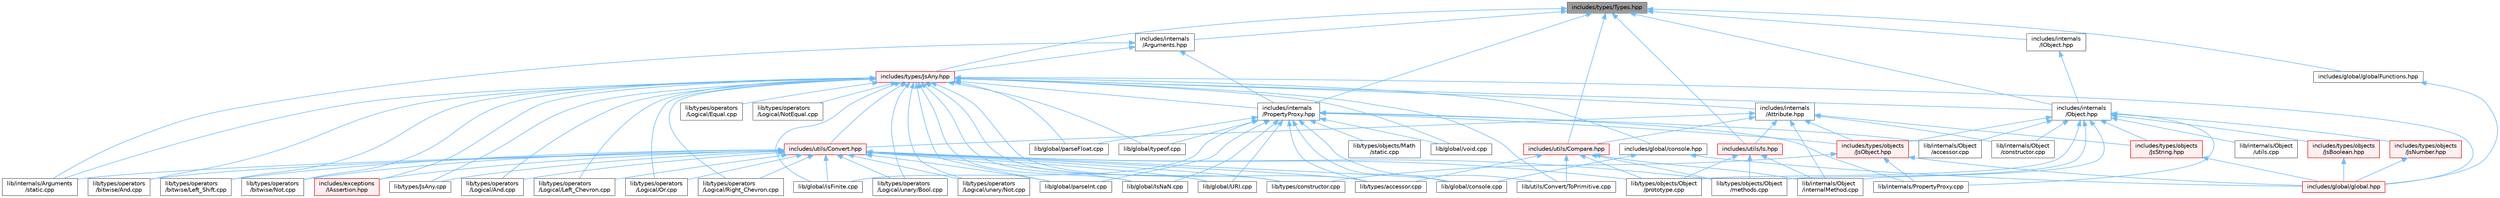 digraph "includes/types/Types.hpp"
{
 // LATEX_PDF_SIZE
  bgcolor="transparent";
  edge [fontname=Helvetica,fontsize=10,labelfontname=Helvetica,labelfontsize=10];
  node [fontname=Helvetica,fontsize=10,shape=box,height=0.2,width=0.4];
  Node1 [id="Node000001",label="includes/types/Types.hpp",height=0.2,width=0.4,color="gray40", fillcolor="grey60", style="filled", fontcolor="black",tooltip=" "];
  Node1 -> Node2 [id="edge1_Node000001_Node000002",dir="back",color="steelblue1",style="solid",tooltip=" "];
  Node2 [id="Node000002",label="includes/global/globalFunctions.hpp",height=0.2,width=0.4,color="grey40", fillcolor="white", style="filled",URL="$globalFunctions_8hpp.html",tooltip=" "];
  Node2 -> Node3 [id="edge2_Node000002_Node000003",dir="back",color="steelblue1",style="solid",tooltip=" "];
  Node3 [id="Node000003",label="includes/global/global.hpp",height=0.2,width=0.4,color="red", fillcolor="#FFF0F0", style="filled",URL="$global_8hpp.html",tooltip=" "];
  Node1 -> Node6 [id="edge3_Node000001_Node000006",dir="back",color="steelblue1",style="solid",tooltip=" "];
  Node6 [id="Node000006",label="includes/internals\l/Arguments.hpp",height=0.2,width=0.4,color="grey40", fillcolor="white", style="filled",URL="$Arguments_8hpp.html",tooltip=" "];
  Node6 -> Node7 [id="edge4_Node000006_Node000007",dir="back",color="steelblue1",style="solid",tooltip=" "];
  Node7 [id="Node000007",label="includes/internals\l/PropertyProxy.hpp",height=0.2,width=0.4,color="grey40", fillcolor="white", style="filled",URL="$PropertyProxy_8hpp.html",tooltip=" "];
  Node7 -> Node8 [id="edge5_Node000007_Node000008",dir="back",color="steelblue1",style="solid",tooltip=" "];
  Node8 [id="Node000008",label="includes/types/objects\l/JsObject.hpp",height=0.2,width=0.4,color="red", fillcolor="#FFF0F0", style="filled",URL="$JsObject_8hpp.html",tooltip=" "];
  Node8 -> Node3 [id="edge6_Node000008_Node000003",dir="back",color="steelblue1",style="solid",tooltip=" "];
  Node8 -> Node25 [id="edge7_Node000008_Node000025",dir="back",color="steelblue1",style="solid",tooltip=" "];
  Node25 [id="Node000025",label="lib/internals/PropertyProxy.cpp",height=0.2,width=0.4,color="grey40", fillcolor="white", style="filled",URL="$PropertyProxy_8cpp.html",tooltip=" "];
  Node8 -> Node26 [id="edge8_Node000008_Node000026",dir="back",color="steelblue1",style="solid",tooltip=" "];
  Node26 [id="Node000026",label="lib/types/constructor.cpp",height=0.2,width=0.4,color="grey40", fillcolor="white", style="filled",URL="$types_2constructor_8cpp.html",tooltip=" "];
  Node7 -> Node32 [id="edge9_Node000007_Node000032",dir="back",color="steelblue1",style="solid",tooltip=" "];
  Node32 [id="Node000032",label="lib/global/IsNaN.cpp",height=0.2,width=0.4,color="grey40", fillcolor="white", style="filled",URL="$IsNaN_8cpp.html",tooltip=" "];
  Node7 -> Node33 [id="edge10_Node000007_Node000033",dir="back",color="steelblue1",style="solid",tooltip=" "];
  Node33 [id="Node000033",label="lib/global/URI.cpp",height=0.2,width=0.4,color="grey40", fillcolor="white", style="filled",URL="$URI_8cpp.html",tooltip=" "];
  Node7 -> Node34 [id="edge11_Node000007_Node000034",dir="back",color="steelblue1",style="solid",tooltip=" "];
  Node34 [id="Node000034",label="lib/global/console.cpp",height=0.2,width=0.4,color="grey40", fillcolor="white", style="filled",URL="$console_8cpp.html",tooltip=" "];
  Node7 -> Node35 [id="edge12_Node000007_Node000035",dir="back",color="steelblue1",style="solid",tooltip=" "];
  Node35 [id="Node000035",label="lib/global/isFinite.cpp",height=0.2,width=0.4,color="grey40", fillcolor="white", style="filled",URL="$isFinite_8cpp.html",tooltip=" "];
  Node7 -> Node36 [id="edge13_Node000007_Node000036",dir="back",color="steelblue1",style="solid",tooltip=" "];
  Node36 [id="Node000036",label="lib/global/parseFloat.cpp",height=0.2,width=0.4,color="grey40", fillcolor="white", style="filled",URL="$parseFloat_8cpp.html",tooltip=" "];
  Node7 -> Node37 [id="edge14_Node000007_Node000037",dir="back",color="steelblue1",style="solid",tooltip=" "];
  Node37 [id="Node000037",label="lib/global/parseInt.cpp",height=0.2,width=0.4,color="grey40", fillcolor="white", style="filled",URL="$parseInt_8cpp.html",tooltip=" "];
  Node7 -> Node38 [id="edge15_Node000007_Node000038",dir="back",color="steelblue1",style="solid",tooltip=" "];
  Node38 [id="Node000038",label="lib/global/typeof.cpp",height=0.2,width=0.4,color="grey40", fillcolor="white", style="filled",URL="$typeof_8cpp.html",tooltip=" "];
  Node7 -> Node39 [id="edge16_Node000007_Node000039",dir="back",color="steelblue1",style="solid",tooltip=" "];
  Node39 [id="Node000039",label="lib/global/void.cpp",height=0.2,width=0.4,color="grey40", fillcolor="white", style="filled",URL="$void_8cpp.html",tooltip=" "];
  Node7 -> Node40 [id="edge17_Node000007_Node000040",dir="back",color="steelblue1",style="solid",tooltip=" "];
  Node40 [id="Node000040",label="lib/internals/Object\l/accessor.cpp",height=0.2,width=0.4,color="grey40", fillcolor="white", style="filled",URL="$internals_2Object_2accessor_8cpp.html",tooltip=" "];
  Node7 -> Node25 [id="edge18_Node000007_Node000025",dir="back",color="steelblue1",style="solid",tooltip=" "];
  Node7 -> Node13 [id="edge19_Node000007_Node000013",dir="back",color="steelblue1",style="solid",tooltip=" "];
  Node13 [id="Node000013",label="lib/types/accessor.cpp",height=0.2,width=0.4,color="grey40", fillcolor="white", style="filled",URL="$types_2accessor_8cpp.html",tooltip=" "];
  Node7 -> Node41 [id="edge20_Node000007_Node000041",dir="back",color="steelblue1",style="solid",tooltip=" "];
  Node41 [id="Node000041",label="lib/types/objects/Math\l/static.cpp",height=0.2,width=0.4,color="grey40", fillcolor="white", style="filled",URL="$types_2objects_2Math_2static_8cpp.html",tooltip=" "];
  Node7 -> Node42 [id="edge21_Node000007_Node000042",dir="back",color="steelblue1",style="solid",tooltip=" "];
  Node42 [id="Node000042",label="lib/utils/Convert/ToPrimitive.cpp",height=0.2,width=0.4,color="grey40", fillcolor="white", style="filled",URL="$ToPrimitive_8cpp.html",tooltip=" "];
  Node6 -> Node43 [id="edge22_Node000006_Node000043",dir="back",color="steelblue1",style="solid",tooltip=" "];
  Node43 [id="Node000043",label="includes/types/JsAny.hpp",height=0.2,width=0.4,color="red", fillcolor="#FFF0F0", style="filled",URL="$JsAny_8hpp.html",tooltip=" "];
  Node43 -> Node44 [id="edge23_Node000043_Node000044",dir="back",color="steelblue1",style="solid",tooltip=" "];
  Node44 [id="Node000044",label="includes/exceptions\l/IAssertion.hpp",height=0.2,width=0.4,color="red", fillcolor="#FFF0F0", style="filled",URL="$IAssertion_8hpp.html",tooltip=" "];
  Node43 -> Node47 [id="edge24_Node000043_Node000047",dir="back",color="steelblue1",style="solid",tooltip=" "];
  Node47 [id="Node000047",label="includes/global/console.hpp",height=0.2,width=0.4,color="grey40", fillcolor="white", style="filled",URL="$console_8hpp.html",tooltip=" "];
  Node47 -> Node3 [id="edge25_Node000047_Node000003",dir="back",color="steelblue1",style="solid",tooltip=" "];
  Node47 -> Node34 [id="edge26_Node000047_Node000034",dir="back",color="steelblue1",style="solid",tooltip=" "];
  Node43 -> Node3 [id="edge27_Node000043_Node000003",dir="back",color="steelblue1",style="solid",tooltip=" "];
  Node43 -> Node48 [id="edge28_Node000043_Node000048",dir="back",color="steelblue1",style="solid",tooltip=" "];
  Node48 [id="Node000048",label="includes/internals\l/Attribute.hpp",height=0.2,width=0.4,color="grey40", fillcolor="white", style="filled",URL="$Attribute_8hpp.html",tooltip=" "];
  Node48 -> Node8 [id="edge29_Node000048_Node000008",dir="back",color="steelblue1",style="solid",tooltip=" "];
  Node48 -> Node49 [id="edge30_Node000048_Node000049",dir="back",color="steelblue1",style="solid",tooltip=" "];
  Node49 [id="Node000049",label="includes/types/objects\l/JsString.hpp",height=0.2,width=0.4,color="red", fillcolor="#FFF0F0", style="filled",URL="$JsString_8hpp.html",tooltip=" "];
  Node49 -> Node3 [id="edge31_Node000049_Node000003",dir="back",color="steelblue1",style="solid",tooltip=" "];
  Node48 -> Node52 [id="edge32_Node000048_Node000052",dir="back",color="steelblue1",style="solid",tooltip=" "];
  Node52 [id="Node000052",label="includes/utils/Compare.hpp",height=0.2,width=0.4,color="red", fillcolor="#FFF0F0", style="filled",URL="$Compare_8hpp.html",tooltip=" "];
  Node52 -> Node53 [id="edge33_Node000052_Node000053",dir="back",color="steelblue1",style="solid",tooltip=" "];
  Node53 [id="Node000053",label="lib/internals/Object\l/internalMethod.cpp",height=0.2,width=0.4,color="grey40", fillcolor="white", style="filled",URL="$internalMethod_8cpp.html",tooltip=" "];
  Node52 -> Node13 [id="edge34_Node000052_Node000013",dir="back",color="steelblue1",style="solid",tooltip=" "];
  Node52 -> Node20 [id="edge35_Node000052_Node000020",dir="back",color="steelblue1",style="solid",tooltip=" "];
  Node20 [id="Node000020",label="lib/types/objects/Object\l/methods.cpp",height=0.2,width=0.4,color="grey40", fillcolor="white", style="filled",URL="$Object_2methods_8cpp.html",tooltip=" "];
  Node52 -> Node21 [id="edge36_Node000052_Node000021",dir="back",color="steelblue1",style="solid",tooltip=" "];
  Node21 [id="Node000021",label="lib/types/objects/Object\l/prototype.cpp",height=0.2,width=0.4,color="grey40", fillcolor="white", style="filled",URL="$Object_2prototype_8cpp.html",tooltip=" "];
  Node52 -> Node42 [id="edge37_Node000052_Node000042",dir="back",color="steelblue1",style="solid",tooltip=" "];
  Node48 -> Node54 [id="edge38_Node000048_Node000054",dir="back",color="steelblue1",style="solid",tooltip=" "];
  Node54 [id="Node000054",label="includes/utils/Convert.hpp",height=0.2,width=0.4,color="red", fillcolor="#FFF0F0", style="filled",URL="$Convert_8hpp.html",tooltip=" "];
  Node54 -> Node44 [id="edge39_Node000054_Node000044",dir="back",color="steelblue1",style="solid",tooltip=" "];
  Node54 -> Node32 [id="edge40_Node000054_Node000032",dir="back",color="steelblue1",style="solid",tooltip=" "];
  Node54 -> Node33 [id="edge41_Node000054_Node000033",dir="back",color="steelblue1",style="solid",tooltip=" "];
  Node54 -> Node34 [id="edge42_Node000054_Node000034",dir="back",color="steelblue1",style="solid",tooltip=" "];
  Node54 -> Node35 [id="edge43_Node000054_Node000035",dir="back",color="steelblue1",style="solid",tooltip=" "];
  Node54 -> Node37 [id="edge44_Node000054_Node000037",dir="back",color="steelblue1",style="solid",tooltip=" "];
  Node54 -> Node12 [id="edge45_Node000054_Node000012",dir="back",color="steelblue1",style="solid",tooltip=" "];
  Node12 [id="Node000012",label="lib/internals/Arguments\l/static.cpp",height=0.2,width=0.4,color="grey40", fillcolor="white", style="filled",URL="$internals_2Arguments_2static_8cpp.html",tooltip=" "];
  Node54 -> Node56 [id="edge46_Node000054_Node000056",dir="back",color="steelblue1",style="solid",tooltip=" "];
  Node56 [id="Node000056",label="lib/types/JsAny.cpp",height=0.2,width=0.4,color="grey40", fillcolor="white", style="filled",URL="$JsAny_8cpp.html",tooltip=" "];
  Node54 -> Node13 [id="edge47_Node000054_Node000013",dir="back",color="steelblue1",style="solid",tooltip=" "];
  Node54 -> Node26 [id="edge48_Node000054_Node000026",dir="back",color="steelblue1",style="solid",tooltip=" "];
  Node54 -> Node20 [id="edge49_Node000054_Node000020",dir="back",color="steelblue1",style="solid",tooltip=" "];
  Node54 -> Node21 [id="edge50_Node000054_Node000021",dir="back",color="steelblue1",style="solid",tooltip=" "];
  Node54 -> Node59 [id="edge51_Node000054_Node000059",dir="back",color="steelblue1",style="solid",tooltip=" "];
  Node59 [id="Node000059",label="lib/types/operators\l/Logical/And.cpp",height=0.2,width=0.4,color="grey40", fillcolor="white", style="filled",URL="$Logical_2And_8cpp.html",tooltip=" "];
  Node54 -> Node60 [id="edge52_Node000054_Node000060",dir="back",color="steelblue1",style="solid",tooltip=" "];
  Node60 [id="Node000060",label="lib/types/operators\l/Logical/Left_Chevron.cpp",height=0.2,width=0.4,color="grey40", fillcolor="white", style="filled",URL="$Logical_2Left__Chevron_8cpp.html",tooltip=" "];
  Node54 -> Node61 [id="edge53_Node000054_Node000061",dir="back",color="steelblue1",style="solid",tooltip=" "];
  Node61 [id="Node000061",label="lib/types/operators\l/Logical/Or.cpp",height=0.2,width=0.4,color="grey40", fillcolor="white", style="filled",URL="$Logical_2Or_8cpp.html",tooltip=" "];
  Node54 -> Node62 [id="edge54_Node000054_Node000062",dir="back",color="steelblue1",style="solid",tooltip=" "];
  Node62 [id="Node000062",label="lib/types/operators\l/Logical/Right_Chevron.cpp",height=0.2,width=0.4,color="grey40", fillcolor="white", style="filled",URL="$Logical_2Right__Chevron_8cpp.html",tooltip=" "];
  Node54 -> Node63 [id="edge55_Node000054_Node000063",dir="back",color="steelblue1",style="solid",tooltip=" "];
  Node63 [id="Node000063",label="lib/types/operators\l/Logical/unary/Bool.cpp",height=0.2,width=0.4,color="grey40", fillcolor="white", style="filled",URL="$Bool_8cpp.html",tooltip=" "];
  Node54 -> Node64 [id="edge56_Node000054_Node000064",dir="back",color="steelblue1",style="solid",tooltip=" "];
  Node64 [id="Node000064",label="lib/types/operators\l/Logical/unary/Not.cpp",height=0.2,width=0.4,color="grey40", fillcolor="white", style="filled",URL="$Logical_2unary_2Not_8cpp.html",tooltip=" "];
  Node54 -> Node65 [id="edge57_Node000054_Node000065",dir="back",color="steelblue1",style="solid",tooltip=" "];
  Node65 [id="Node000065",label="lib/types/operators\l/bitwise/And.cpp",height=0.2,width=0.4,color="grey40", fillcolor="white", style="filled",URL="$bitwise_2And_8cpp.html",tooltip=" "];
  Node54 -> Node66 [id="edge58_Node000054_Node000066",dir="back",color="steelblue1",style="solid",tooltip=" "];
  Node66 [id="Node000066",label="lib/types/operators\l/bitwise/Left_Shift.cpp",height=0.2,width=0.4,color="grey40", fillcolor="white", style="filled",URL="$Left__Shift_8cpp.html",tooltip=" "];
  Node54 -> Node67 [id="edge59_Node000054_Node000067",dir="back",color="steelblue1",style="solid",tooltip=" "];
  Node67 [id="Node000067",label="lib/types/operators\l/bitwise/Not.cpp",height=0.2,width=0.4,color="grey40", fillcolor="white", style="filled",URL="$bitwise_2Not_8cpp.html",tooltip=" "];
  Node48 -> Node85 [id="edge60_Node000048_Node000085",dir="back",color="steelblue1",style="solid",tooltip=" "];
  Node85 [id="Node000085",label="includes/utils/Is.hpp",height=0.2,width=0.4,color="red", fillcolor="#FFF0F0", style="filled",URL="$Is_8hpp.html",tooltip=" "];
  Node85 -> Node53 [id="edge61_Node000085_Node000053",dir="back",color="steelblue1",style="solid",tooltip=" "];
  Node85 -> Node20 [id="edge62_Node000085_Node000020",dir="back",color="steelblue1",style="solid",tooltip=" "];
  Node85 -> Node21 [id="edge63_Node000085_Node000021",dir="back",color="steelblue1",style="solid",tooltip=" "];
  Node48 -> Node86 [id="edge64_Node000048_Node000086",dir="back",color="steelblue1",style="solid",tooltip=" "];
  Node86 [id="Node000086",label="lib/internals/Object\l/constructor.cpp",height=0.2,width=0.4,color="grey40", fillcolor="white", style="filled",URL="$internals_2Object_2constructor_8cpp.html",tooltip=" "];
  Node48 -> Node53 [id="edge65_Node000048_Node000053",dir="back",color="steelblue1",style="solid",tooltip=" "];
  Node43 -> Node87 [id="edge66_Node000043_Node000087",dir="back",color="steelblue1",style="solid",tooltip=" "];
  Node87 [id="Node000087",label="includes/internals\l/Object.hpp",height=0.2,width=0.4,color="grey40", fillcolor="white", style="filled",URL="$Object_8hpp.html",tooltip=" "];
  Node87 -> Node88 [id="edge67_Node000087_Node000088",dir="back",color="steelblue1",style="solid",tooltip=" "];
  Node88 [id="Node000088",label="includes/types/objects\l/JsBoolean.hpp",height=0.2,width=0.4,color="red", fillcolor="#FFF0F0", style="filled",URL="$JsBoolean_8hpp.html",tooltip=" "];
  Node88 -> Node3 [id="edge68_Node000088_Node000003",dir="back",color="steelblue1",style="solid",tooltip=" "];
  Node87 -> Node89 [id="edge69_Node000087_Node000089",dir="back",color="steelblue1",style="solid",tooltip=" "];
  Node89 [id="Node000089",label="includes/types/objects\l/JsNumber.hpp",height=0.2,width=0.4,color="red", fillcolor="#FFF0F0", style="filled",URL="$JsNumber_8hpp.html",tooltip=" "];
  Node89 -> Node3 [id="edge70_Node000089_Node000003",dir="back",color="steelblue1",style="solid",tooltip=" "];
  Node87 -> Node8 [id="edge71_Node000087_Node000008",dir="back",color="steelblue1",style="solid",tooltip=" "];
  Node87 -> Node49 [id="edge72_Node000087_Node000049",dir="back",color="steelblue1",style="solid",tooltip=" "];
  Node87 -> Node40 [id="edge73_Node000087_Node000040",dir="back",color="steelblue1",style="solid",tooltip=" "];
  Node87 -> Node86 [id="edge74_Node000087_Node000086",dir="back",color="steelblue1",style="solid",tooltip=" "];
  Node87 -> Node53 [id="edge75_Node000087_Node000053",dir="back",color="steelblue1",style="solid",tooltip=" "];
  Node87 -> Node90 [id="edge76_Node000087_Node000090",dir="back",color="steelblue1",style="solid",tooltip=" "];
  Node90 [id="Node000090",label="lib/internals/Object\l/utils.cpp",height=0.2,width=0.4,color="grey40", fillcolor="white", style="filled",URL="$utils_8cpp.html",tooltip=" "];
  Node87 -> Node25 [id="edge77_Node000087_Node000025",dir="back",color="steelblue1",style="solid",tooltip=" "];
  Node87 -> Node20 [id="edge78_Node000087_Node000020",dir="back",color="steelblue1",style="solid",tooltip=" "];
  Node87 -> Node21 [id="edge79_Node000087_Node000021",dir="back",color="steelblue1",style="solid",tooltip=" "];
  Node43 -> Node7 [id="edge80_Node000043_Node000007",dir="back",color="steelblue1",style="solid",tooltip=" "];
  Node43 -> Node54 [id="edge81_Node000043_Node000054",dir="back",color="steelblue1",style="solid",tooltip=" "];
  Node43 -> Node32 [id="edge82_Node000043_Node000032",dir="back",color="steelblue1",style="solid",tooltip=" "];
  Node43 -> Node33 [id="edge83_Node000043_Node000033",dir="back",color="steelblue1",style="solid",tooltip=" "];
  Node43 -> Node35 [id="edge84_Node000043_Node000035",dir="back",color="steelblue1",style="solid",tooltip=" "];
  Node43 -> Node36 [id="edge85_Node000043_Node000036",dir="back",color="steelblue1",style="solid",tooltip=" "];
  Node43 -> Node37 [id="edge86_Node000043_Node000037",dir="back",color="steelblue1",style="solid",tooltip=" "];
  Node43 -> Node38 [id="edge87_Node000043_Node000038",dir="back",color="steelblue1",style="solid",tooltip=" "];
  Node43 -> Node39 [id="edge88_Node000043_Node000039",dir="back",color="steelblue1",style="solid",tooltip=" "];
  Node43 -> Node12 [id="edge89_Node000043_Node000012",dir="back",color="steelblue1",style="solid",tooltip=" "];
  Node43 -> Node56 [id="edge90_Node000043_Node000056",dir="back",color="steelblue1",style="solid",tooltip=" "];
  Node43 -> Node13 [id="edge91_Node000043_Node000013",dir="back",color="steelblue1",style="solid",tooltip=" "];
  Node43 -> Node26 [id="edge92_Node000043_Node000026",dir="back",color="steelblue1",style="solid",tooltip=" "];
  Node43 -> Node59 [id="edge93_Node000043_Node000059",dir="back",color="steelblue1",style="solid",tooltip=" "];
  Node43 -> Node91 [id="edge94_Node000043_Node000091",dir="back",color="steelblue1",style="solid",tooltip=" "];
  Node91 [id="Node000091",label="lib/types/operators\l/Logical/Equal.cpp",height=0.2,width=0.4,color="grey40", fillcolor="white", style="filled",URL="$Equal_8cpp.html",tooltip=" "];
  Node43 -> Node60 [id="edge95_Node000043_Node000060",dir="back",color="steelblue1",style="solid",tooltip=" "];
  Node43 -> Node92 [id="edge96_Node000043_Node000092",dir="back",color="steelblue1",style="solid",tooltip=" "];
  Node92 [id="Node000092",label="lib/types/operators\l/Logical/NotEqual.cpp",height=0.2,width=0.4,color="grey40", fillcolor="white", style="filled",URL="$NotEqual_8cpp.html",tooltip=" "];
  Node43 -> Node61 [id="edge97_Node000043_Node000061",dir="back",color="steelblue1",style="solid",tooltip=" "];
  Node43 -> Node62 [id="edge98_Node000043_Node000062",dir="back",color="steelblue1",style="solid",tooltip=" "];
  Node43 -> Node63 [id="edge99_Node000043_Node000063",dir="back",color="steelblue1",style="solid",tooltip=" "];
  Node43 -> Node64 [id="edge100_Node000043_Node000064",dir="back",color="steelblue1",style="solid",tooltip=" "];
  Node43 -> Node65 [id="edge101_Node000043_Node000065",dir="back",color="steelblue1",style="solid",tooltip=" "];
  Node43 -> Node66 [id="edge102_Node000043_Node000066",dir="back",color="steelblue1",style="solid",tooltip=" "];
  Node43 -> Node67 [id="edge103_Node000043_Node000067",dir="back",color="steelblue1",style="solid",tooltip=" "];
  Node43 -> Node42 [id="edge104_Node000043_Node000042",dir="back",color="steelblue1",style="solid",tooltip=" "];
  Node6 -> Node12 [id="edge105_Node000006_Node000012",dir="back",color="steelblue1",style="solid",tooltip=" "];
  Node1 -> Node97 [id="edge106_Node000001_Node000097",dir="back",color="steelblue1",style="solid",tooltip=" "];
  Node97 [id="Node000097",label="includes/internals\l/IObject.hpp",height=0.2,width=0.4,color="grey40", fillcolor="white", style="filled",URL="$IObject_8hpp.html",tooltip=" "];
  Node97 -> Node87 [id="edge107_Node000097_Node000087",dir="back",color="steelblue1",style="solid",tooltip=" "];
  Node1 -> Node87 [id="edge108_Node000001_Node000087",dir="back",color="steelblue1",style="solid",tooltip=" "];
  Node1 -> Node7 [id="edge109_Node000001_Node000007",dir="back",color="steelblue1",style="solid",tooltip=" "];
  Node1 -> Node43 [id="edge110_Node000001_Node000043",dir="back",color="steelblue1",style="solid",tooltip=" "];
  Node1 -> Node52 [id="edge111_Node000001_Node000052",dir="back",color="steelblue1",style="solid",tooltip=" "];
  Node1 -> Node85 [id="edge112_Node000001_Node000085",dir="back",color="steelblue1",style="solid",tooltip=" "];
}
